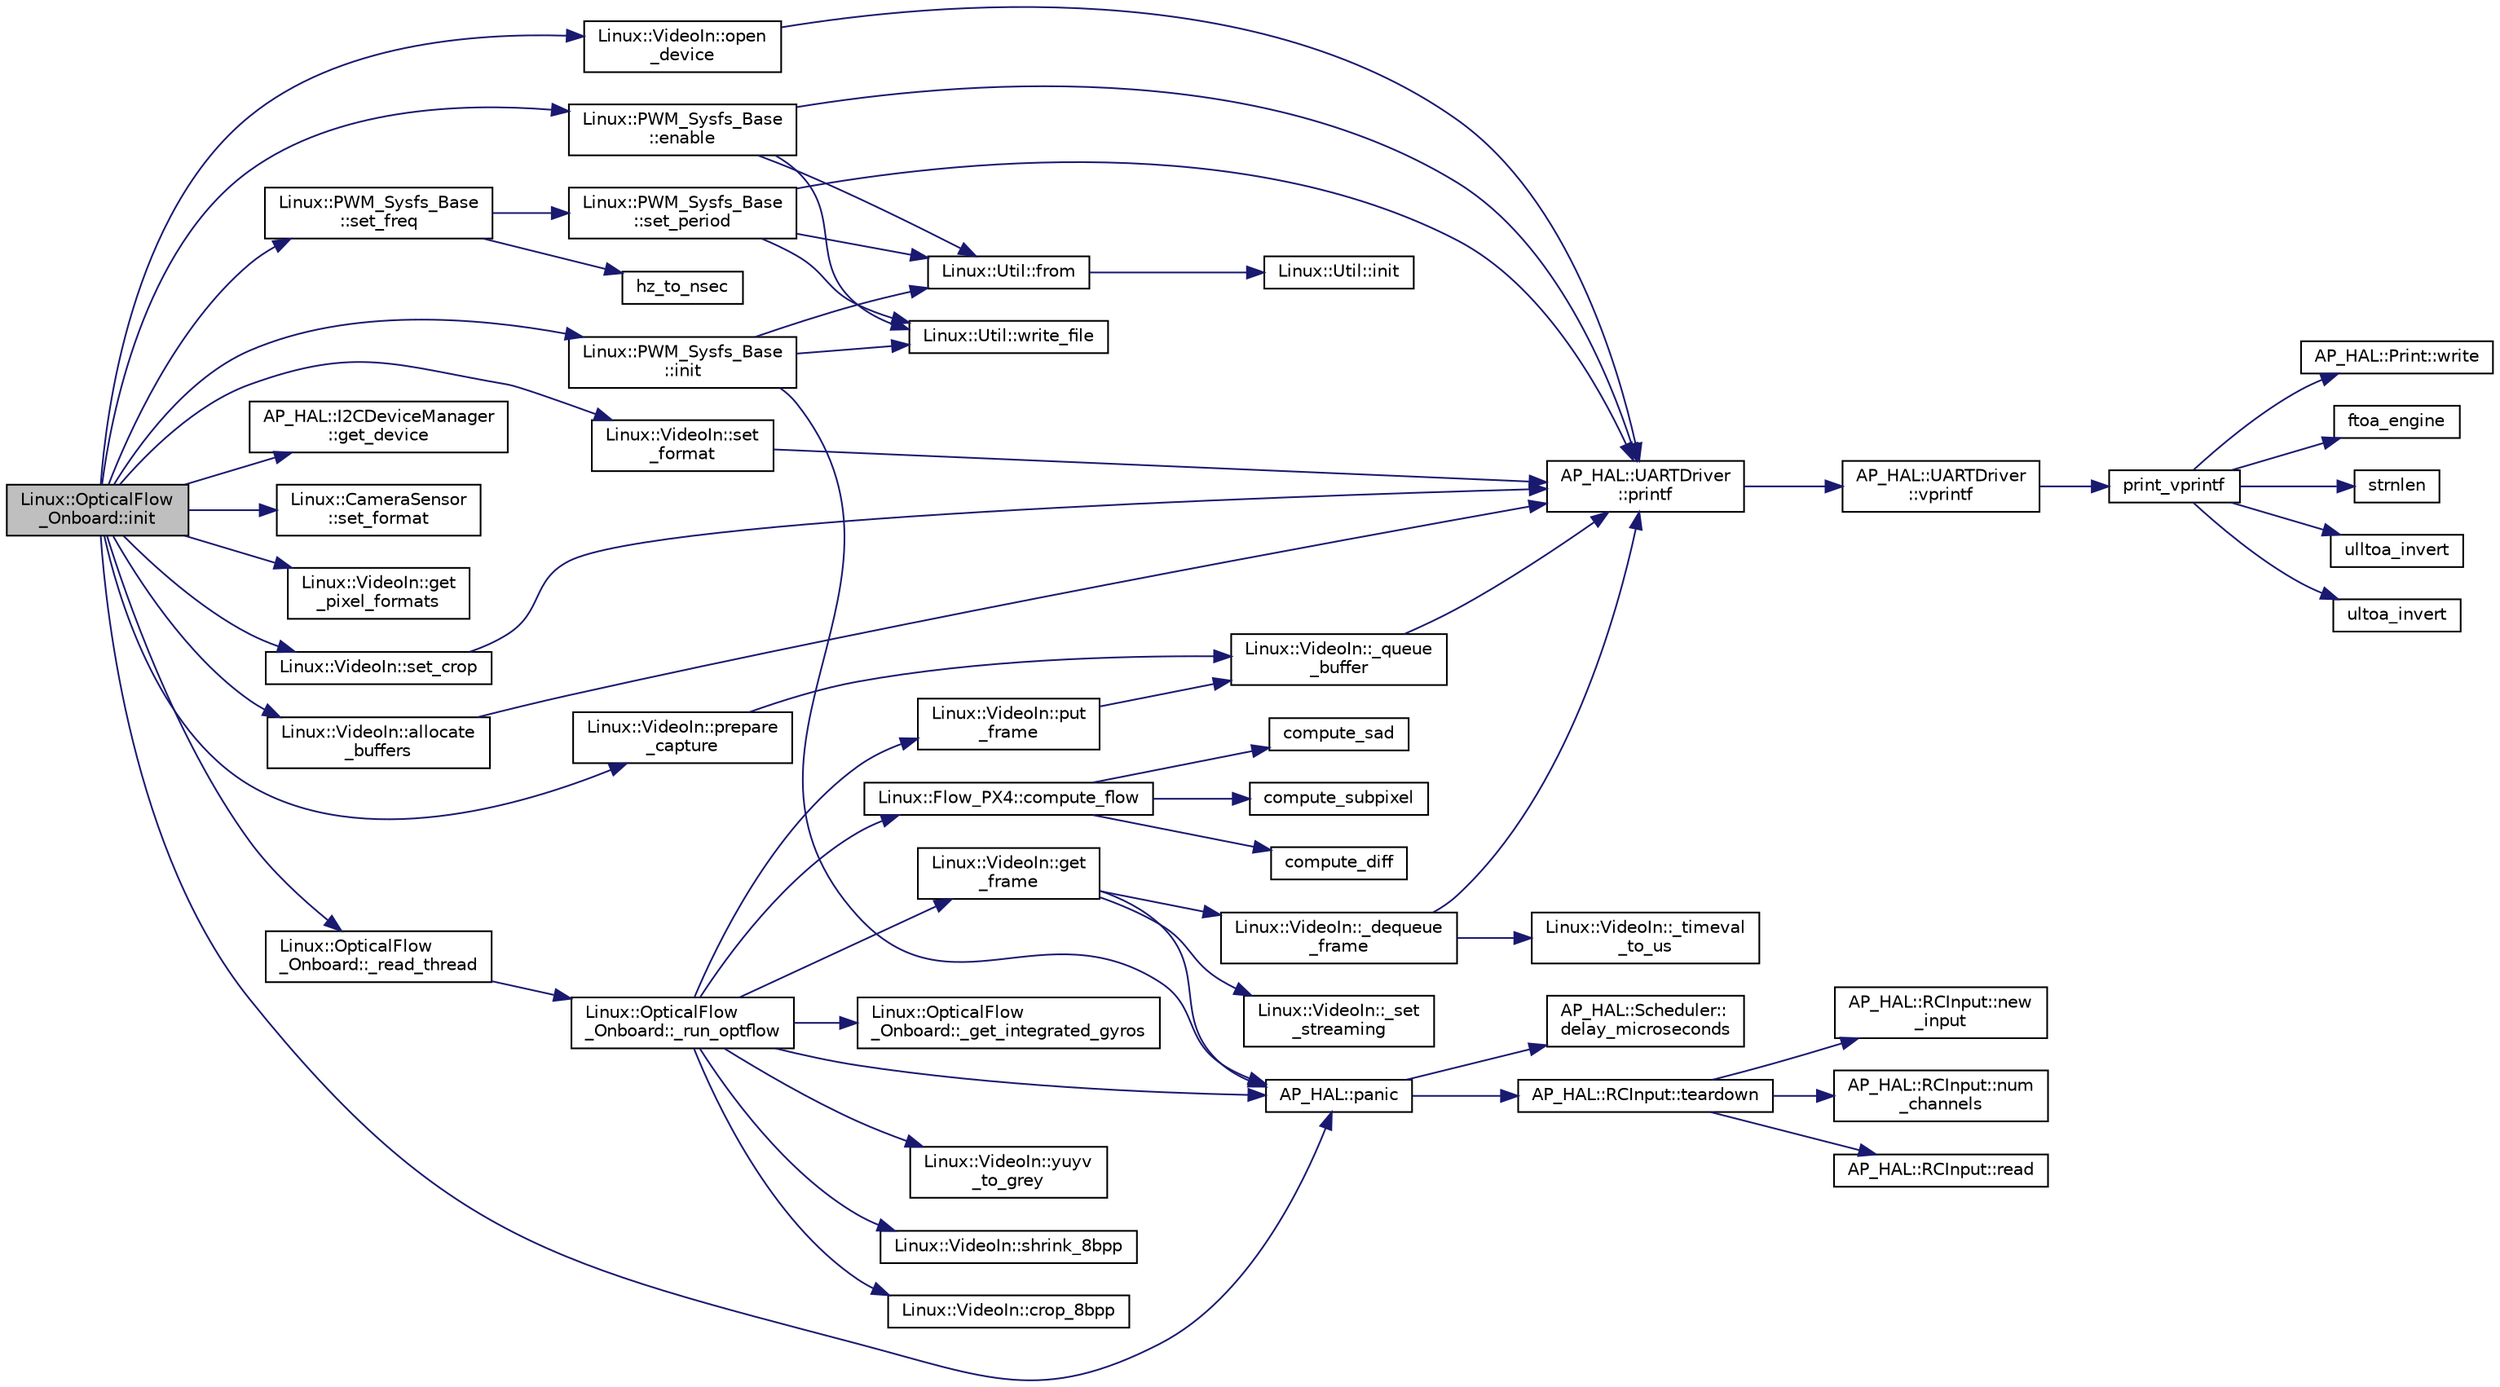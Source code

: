 digraph "Linux::OpticalFlow_Onboard::init"
{
 // INTERACTIVE_SVG=YES
  edge [fontname="Helvetica",fontsize="10",labelfontname="Helvetica",labelfontsize="10"];
  node [fontname="Helvetica",fontsize="10",shape=record];
  rankdir="LR";
  Node1 [label="Linux::OpticalFlow\l_Onboard::init",height=0.2,width=0.4,color="black", fillcolor="grey75", style="filled", fontcolor="black"];
  Node1 -> Node2 [color="midnightblue",fontsize="10",style="solid",fontname="Helvetica"];
  Node2 [label="Linux::VideoIn::open\l_device",height=0.2,width=0.4,color="black", fillcolor="white", style="filled",URL="$classLinux_1_1VideoIn.html#ac4f2b5a70947eb83090db943007c86f4"];
  Node2 -> Node3 [color="midnightblue",fontsize="10",style="solid",fontname="Helvetica"];
  Node3 [label="AP_HAL::UARTDriver\l::printf",height=0.2,width=0.4,color="black", fillcolor="white", style="filled",URL="$classAP__HAL_1_1UARTDriver.html#a6ceedc792594e59fc7d80b39a435f027"];
  Node3 -> Node4 [color="midnightblue",fontsize="10",style="solid",fontname="Helvetica"];
  Node4 [label="AP_HAL::UARTDriver\l::vprintf",height=0.2,width=0.4,color="black", fillcolor="white", style="filled",URL="$classAP__HAL_1_1UARTDriver.html#aa8abfb6d6641299472c29ac1edde559f"];
  Node4 -> Node5 [color="midnightblue",fontsize="10",style="solid",fontname="Helvetica"];
  Node5 [label="print_vprintf",height=0.2,width=0.4,color="black", fillcolor="white", style="filled",URL="$print__vprintf_8cpp.html#a1534eaeab54696df96975b56d9f49212"];
  Node5 -> Node6 [color="midnightblue",fontsize="10",style="solid",fontname="Helvetica"];
  Node6 [label="AP_HAL::Print::write",height=0.2,width=0.4,color="black", fillcolor="white", style="filled",URL="$classAP__HAL_1_1Print.html#acc65391952a43334f8f5c9bef341f501"];
  Node5 -> Node7 [color="midnightblue",fontsize="10",style="solid",fontname="Helvetica"];
  Node7 [label="ftoa_engine",height=0.2,width=0.4,color="black", fillcolor="white", style="filled",URL="$ftoa__engine_8cpp.html#a1c28234da8f20b43c85890d4bb452947"];
  Node5 -> Node8 [color="midnightblue",fontsize="10",style="solid",fontname="Helvetica"];
  Node8 [label="strnlen",height=0.2,width=0.4,color="black", fillcolor="white", style="filled",URL="$replace_8cpp.html#a880bcc7b85a09e6254691bebd5344b51"];
  Node5 -> Node9 [color="midnightblue",fontsize="10",style="solid",fontname="Helvetica"];
  Node9 [label="ulltoa_invert",height=0.2,width=0.4,color="black", fillcolor="white", style="filled",URL="$utoa__invert_8cpp.html#a34926f552460b47c414ec4d83b32815c"];
  Node5 -> Node10 [color="midnightblue",fontsize="10",style="solid",fontname="Helvetica"];
  Node10 [label="ultoa_invert",height=0.2,width=0.4,color="black", fillcolor="white", style="filled",URL="$utoa__invert_8cpp.html#a5d99bba8e697c1e11da489d88fca8559"];
  Node1 -> Node11 [color="midnightblue",fontsize="10",style="solid",fontname="Helvetica"];
  Node11 [label="AP_HAL::panic",height=0.2,width=0.4,color="black", fillcolor="white", style="filled",URL="$namespaceAP__HAL.html#a71832f03d849a0c088f04fc98d3c8143"];
  Node11 -> Node12 [color="midnightblue",fontsize="10",style="solid",fontname="Helvetica"];
  Node12 [label="AP_HAL::RCInput::teardown",height=0.2,width=0.4,color="black", fillcolor="white", style="filled",URL="$classAP__HAL_1_1RCInput.html#a2bea13d38f2b9ae8bf5193a3a69f0a31"];
  Node12 -> Node13 [color="midnightblue",fontsize="10",style="solid",fontname="Helvetica"];
  Node13 [label="AP_HAL::RCInput::new\l_input",height=0.2,width=0.4,color="black", fillcolor="white", style="filled",URL="$classAP__HAL_1_1RCInput.html#aee1fade33080edef83dd7db0fad0f7da"];
  Node12 -> Node14 [color="midnightblue",fontsize="10",style="solid",fontname="Helvetica"];
  Node14 [label="AP_HAL::RCInput::num\l_channels",height=0.2,width=0.4,color="black", fillcolor="white", style="filled",URL="$classAP__HAL_1_1RCInput.html#ae55f959c6115c1f41783af3a2b6c4fcd"];
  Node12 -> Node15 [color="midnightblue",fontsize="10",style="solid",fontname="Helvetica"];
  Node15 [label="AP_HAL::RCInput::read",height=0.2,width=0.4,color="black", fillcolor="white", style="filled",URL="$classAP__HAL_1_1RCInput.html#a078fd7e6d2e6a899009ec674a8e03498"];
  Node11 -> Node16 [color="midnightblue",fontsize="10",style="solid",fontname="Helvetica"];
  Node16 [label="AP_HAL::Scheduler::\ldelay_microseconds",height=0.2,width=0.4,color="black", fillcolor="white", style="filled",URL="$classAP__HAL_1_1Scheduler.html#a78c4f1b1f192ac1c99544b6cc8f099b0"];
  Node1 -> Node17 [color="midnightblue",fontsize="10",style="solid",fontname="Helvetica"];
  Node17 [label="Linux::PWM_Sysfs_Base\l::init",height=0.2,width=0.4,color="black", fillcolor="white", style="filled",URL="$classLinux_1_1PWM__Sysfs__Base.html#a2e255d387f313730098c3e9db321481d"];
  Node17 -> Node11 [color="midnightblue",fontsize="10",style="solid",fontname="Helvetica"];
  Node17 -> Node18 [color="midnightblue",fontsize="10",style="solid",fontname="Helvetica"];
  Node18 [label="Linux::Util::from",height=0.2,width=0.4,color="black", fillcolor="white", style="filled",URL="$classLinux_1_1Util.html#addd6070e02a90ee0a7063f0c3db4fecc"];
  Node18 -> Node19 [color="midnightblue",fontsize="10",style="solid",fontname="Helvetica"];
  Node19 [label="Linux::Util::init",height=0.2,width=0.4,color="black", fillcolor="white", style="filled",URL="$classLinux_1_1Util.html#ae03dc062803bf3bcda9cbd77e781c7d4"];
  Node17 -> Node20 [color="midnightblue",fontsize="10",style="solid",fontname="Helvetica"];
  Node20 [label="Linux::Util::write_file",height=0.2,width=0.4,color="black", fillcolor="white", style="filled",URL="$classLinux_1_1Util.html#af217ed63397b599a1b94ff6d0675ff9c"];
  Node1 -> Node21 [color="midnightblue",fontsize="10",style="solid",fontname="Helvetica"];
  Node21 [label="Linux::PWM_Sysfs_Base\l::set_freq",height=0.2,width=0.4,color="black", fillcolor="white", style="filled",URL="$classLinux_1_1PWM__Sysfs__Base.html#a50e507faa5755bf00b21867764464f6f"];
  Node21 -> Node22 [color="midnightblue",fontsize="10",style="solid",fontname="Helvetica"];
  Node22 [label="Linux::PWM_Sysfs_Base\l::set_period",height=0.2,width=0.4,color="black", fillcolor="white", style="filled",URL="$classLinux_1_1PWM__Sysfs__Base.html#ae559797471c204de7ff10c2aced67b0e"];
  Node22 -> Node18 [color="midnightblue",fontsize="10",style="solid",fontname="Helvetica"];
  Node22 -> Node20 [color="midnightblue",fontsize="10",style="solid",fontname="Helvetica"];
  Node22 -> Node3 [color="midnightblue",fontsize="10",style="solid",fontname="Helvetica"];
  Node21 -> Node23 [color="midnightblue",fontsize="10",style="solid",fontname="Helvetica"];
  Node23 [label="hz_to_nsec",height=0.2,width=0.4,color="black", fillcolor="white", style="filled",URL="$AP__Math_8h.html#aeba7824fdcc216a25fb200958928ff12"];
  Node1 -> Node24 [color="midnightblue",fontsize="10",style="solid",fontname="Helvetica"];
  Node24 [label="Linux::PWM_Sysfs_Base\l::enable",height=0.2,width=0.4,color="black", fillcolor="white", style="filled",URL="$classLinux_1_1PWM__Sysfs__Base.html#a13de94e200597038465d7347d1b28f25"];
  Node24 -> Node18 [color="midnightblue",fontsize="10",style="solid",fontname="Helvetica"];
  Node24 -> Node20 [color="midnightblue",fontsize="10",style="solid",fontname="Helvetica"];
  Node24 -> Node3 [color="midnightblue",fontsize="10",style="solid",fontname="Helvetica"];
  Node1 -> Node25 [color="midnightblue",fontsize="10",style="solid",fontname="Helvetica"];
  Node25 [label="AP_HAL::I2CDeviceManager\l::get_device",height=0.2,width=0.4,color="black", fillcolor="white", style="filled",URL="$classAP__HAL_1_1I2CDeviceManager.html#a28e5d1449e177f16962dd7ccc94df443"];
  Node1 -> Node26 [color="midnightblue",fontsize="10",style="solid",fontname="Helvetica"];
  Node26 [label="Linux::CameraSensor\l::set_format",height=0.2,width=0.4,color="black", fillcolor="white", style="filled",URL="$classLinux_1_1CameraSensor.html#a20202ffba35a9f0f75c9e20aa07a15c9"];
  Node1 -> Node27 [color="midnightblue",fontsize="10",style="solid",fontname="Helvetica"];
  Node27 [label="Linux::VideoIn::get\l_pixel_formats",height=0.2,width=0.4,color="black", fillcolor="white", style="filled",URL="$classLinux_1_1VideoIn.html#a1fd351a1f9805da4293a4bdf09fdfb44"];
  Node1 -> Node28 [color="midnightblue",fontsize="10",style="solid",fontname="Helvetica"];
  Node28 [label="Linux::VideoIn::set\l_format",height=0.2,width=0.4,color="black", fillcolor="white", style="filled",URL="$classLinux_1_1VideoIn.html#a9773b4d12a65436d16957c0f5cd26b88"];
  Node28 -> Node3 [color="midnightblue",fontsize="10",style="solid",fontname="Helvetica"];
  Node1 -> Node29 [color="midnightblue",fontsize="10",style="solid",fontname="Helvetica"];
  Node29 [label="Linux::VideoIn::set_crop",height=0.2,width=0.4,color="black", fillcolor="white", style="filled",URL="$classLinux_1_1VideoIn.html#a4cc5261185b78c48a848b138c6f2f418"];
  Node29 -> Node3 [color="midnightblue",fontsize="10",style="solid",fontname="Helvetica"];
  Node1 -> Node30 [color="midnightblue",fontsize="10",style="solid",fontname="Helvetica"];
  Node30 [label="Linux::VideoIn::allocate\l_buffers",height=0.2,width=0.4,color="black", fillcolor="white", style="filled",URL="$classLinux_1_1VideoIn.html#a47d8a07a54901eaa00698d91e206c1b9"];
  Node30 -> Node3 [color="midnightblue",fontsize="10",style="solid",fontname="Helvetica"];
  Node1 -> Node31 [color="midnightblue",fontsize="10",style="solid",fontname="Helvetica"];
  Node31 [label="Linux::VideoIn::prepare\l_capture",height=0.2,width=0.4,color="black", fillcolor="white", style="filled",URL="$classLinux_1_1VideoIn.html#a0dc538385c6a0b5387f92818873d2342"];
  Node31 -> Node32 [color="midnightblue",fontsize="10",style="solid",fontname="Helvetica"];
  Node32 [label="Linux::VideoIn::_queue\l_buffer",height=0.2,width=0.4,color="black", fillcolor="white", style="filled",URL="$classLinux_1_1VideoIn.html#a8e5da3811086d1a8d8f7d037bf4895d9"];
  Node32 -> Node3 [color="midnightblue",fontsize="10",style="solid",fontname="Helvetica"];
  Node1 -> Node33 [color="midnightblue",fontsize="10",style="solid",fontname="Helvetica"];
  Node33 [label="Linux::OpticalFlow\l_Onboard::_read_thread",height=0.2,width=0.4,color="black", fillcolor="white", style="filled",URL="$classLinux_1_1OpticalFlow__Onboard.html#a2cf8901eba7c113402917f527aec8b0b"];
  Node33 -> Node34 [color="midnightblue",fontsize="10",style="solid",fontname="Helvetica"];
  Node34 [label="Linux::OpticalFlow\l_Onboard::_run_optflow",height=0.2,width=0.4,color="black", fillcolor="white", style="filled",URL="$classLinux_1_1OpticalFlow__Onboard.html#aff46a025f23d664c1cdf67d3c7f3d49a"];
  Node34 -> Node11 [color="midnightblue",fontsize="10",style="solid",fontname="Helvetica"];
  Node34 -> Node35 [color="midnightblue",fontsize="10",style="solid",fontname="Helvetica"];
  Node35 [label="Linux::VideoIn::get\l_frame",height=0.2,width=0.4,color="black", fillcolor="white", style="filled",URL="$classLinux_1_1VideoIn.html#a45318488c6c807451d55181bbbfc8177"];
  Node35 -> Node36 [color="midnightblue",fontsize="10",style="solid",fontname="Helvetica"];
  Node36 [label="Linux::VideoIn::_set\l_streaming",height=0.2,width=0.4,color="black", fillcolor="white", style="filled",URL="$classLinux_1_1VideoIn.html#ae7f066941da7d01c77295275c8d70d21"];
  Node35 -> Node11 [color="midnightblue",fontsize="10",style="solid",fontname="Helvetica"];
  Node35 -> Node37 [color="midnightblue",fontsize="10",style="solid",fontname="Helvetica"];
  Node37 [label="Linux::VideoIn::_dequeue\l_frame",height=0.2,width=0.4,color="black", fillcolor="white", style="filled",URL="$classLinux_1_1VideoIn.html#a0d827da74dc9e146818b3fdb0d5ee815"];
  Node37 -> Node3 [color="midnightblue",fontsize="10",style="solid",fontname="Helvetica"];
  Node37 -> Node38 [color="midnightblue",fontsize="10",style="solid",fontname="Helvetica"];
  Node38 [label="Linux::VideoIn::_timeval\l_to_us",height=0.2,width=0.4,color="black", fillcolor="white", style="filled",URL="$classLinux_1_1VideoIn.html#aa8d48abac512c687d06d2065d185d8e6"];
  Node34 -> Node39 [color="midnightblue",fontsize="10",style="solid",fontname="Helvetica"];
  Node39 [label="Linux::VideoIn::yuyv\l_to_grey",height=0.2,width=0.4,color="black", fillcolor="white", style="filled",URL="$classLinux_1_1VideoIn.html#a1af2d187414fe3857fb82cfb84c55f2c"];
  Node34 -> Node40 [color="midnightblue",fontsize="10",style="solid",fontname="Helvetica"];
  Node40 [label="Linux::VideoIn::shrink_8bpp",height=0.2,width=0.4,color="black", fillcolor="white", style="filled",URL="$classLinux_1_1VideoIn.html#a4be547161766ecca064aa03fe9309803"];
  Node34 -> Node41 [color="midnightblue",fontsize="10",style="solid",fontname="Helvetica"];
  Node41 [label="Linux::VideoIn::crop_8bpp",height=0.2,width=0.4,color="black", fillcolor="white", style="filled",URL="$classLinux_1_1VideoIn.html#a4ed2519ba5a32cc7a81e6910383f8e97"];
  Node34 -> Node42 [color="midnightblue",fontsize="10",style="solid",fontname="Helvetica"];
  Node42 [label="Linux::OpticalFlow\l_Onboard::_get_integrated_gyros",height=0.2,width=0.4,color="black", fillcolor="white", style="filled",URL="$classLinux_1_1OpticalFlow__Onboard.html#a6cfaefcf685e68fa506c37393071c04a"];
  Node34 -> Node43 [color="midnightblue",fontsize="10",style="solid",fontname="Helvetica"];
  Node43 [label="Linux::Flow_PX4::compute_flow",height=0.2,width=0.4,color="black", fillcolor="white", style="filled",URL="$classLinux_1_1Flow__PX4.html#abc334b0f6eb760997ed23f9f373d9d98"];
  Node43 -> Node44 [color="midnightblue",fontsize="10",style="solid",fontname="Helvetica"];
  Node44 [label="compute_diff",height=0.2,width=0.4,color="black", fillcolor="white", style="filled",URL="$Flow__PX4_8cpp.html#a32854b3814e2dea4700c1aefc382c184",tooltip="Compute the average pixel gradient of all horizontal and vertical steps. "];
  Node43 -> Node45 [color="midnightblue",fontsize="10",style="solid",fontname="Helvetica"];
  Node45 [label="compute_sad",height=0.2,width=0.4,color="black", fillcolor="white", style="filled",URL="$Flow__PX4_8cpp.html#adc25098c159423f77b4acd31d0721b37",tooltip="Compute SAD of two pixel windows. "];
  Node43 -> Node46 [color="midnightblue",fontsize="10",style="solid",fontname="Helvetica"];
  Node46 [label="compute_subpixel",height=0.2,width=0.4,color="black", fillcolor="white", style="filled",URL="$Flow__PX4_8cpp.html#a6ecede8f249a2f7f2e369f5b3333fe09",tooltip="Compute SAD distances of subpixel shift of two pixel patterns. "];
  Node34 -> Node47 [color="midnightblue",fontsize="10",style="solid",fontname="Helvetica"];
  Node47 [label="Linux::VideoIn::put\l_frame",height=0.2,width=0.4,color="black", fillcolor="white", style="filled",URL="$classLinux_1_1VideoIn.html#af65f7040e36b19df9b455129312381c6"];
  Node47 -> Node32 [color="midnightblue",fontsize="10",style="solid",fontname="Helvetica"];
}
